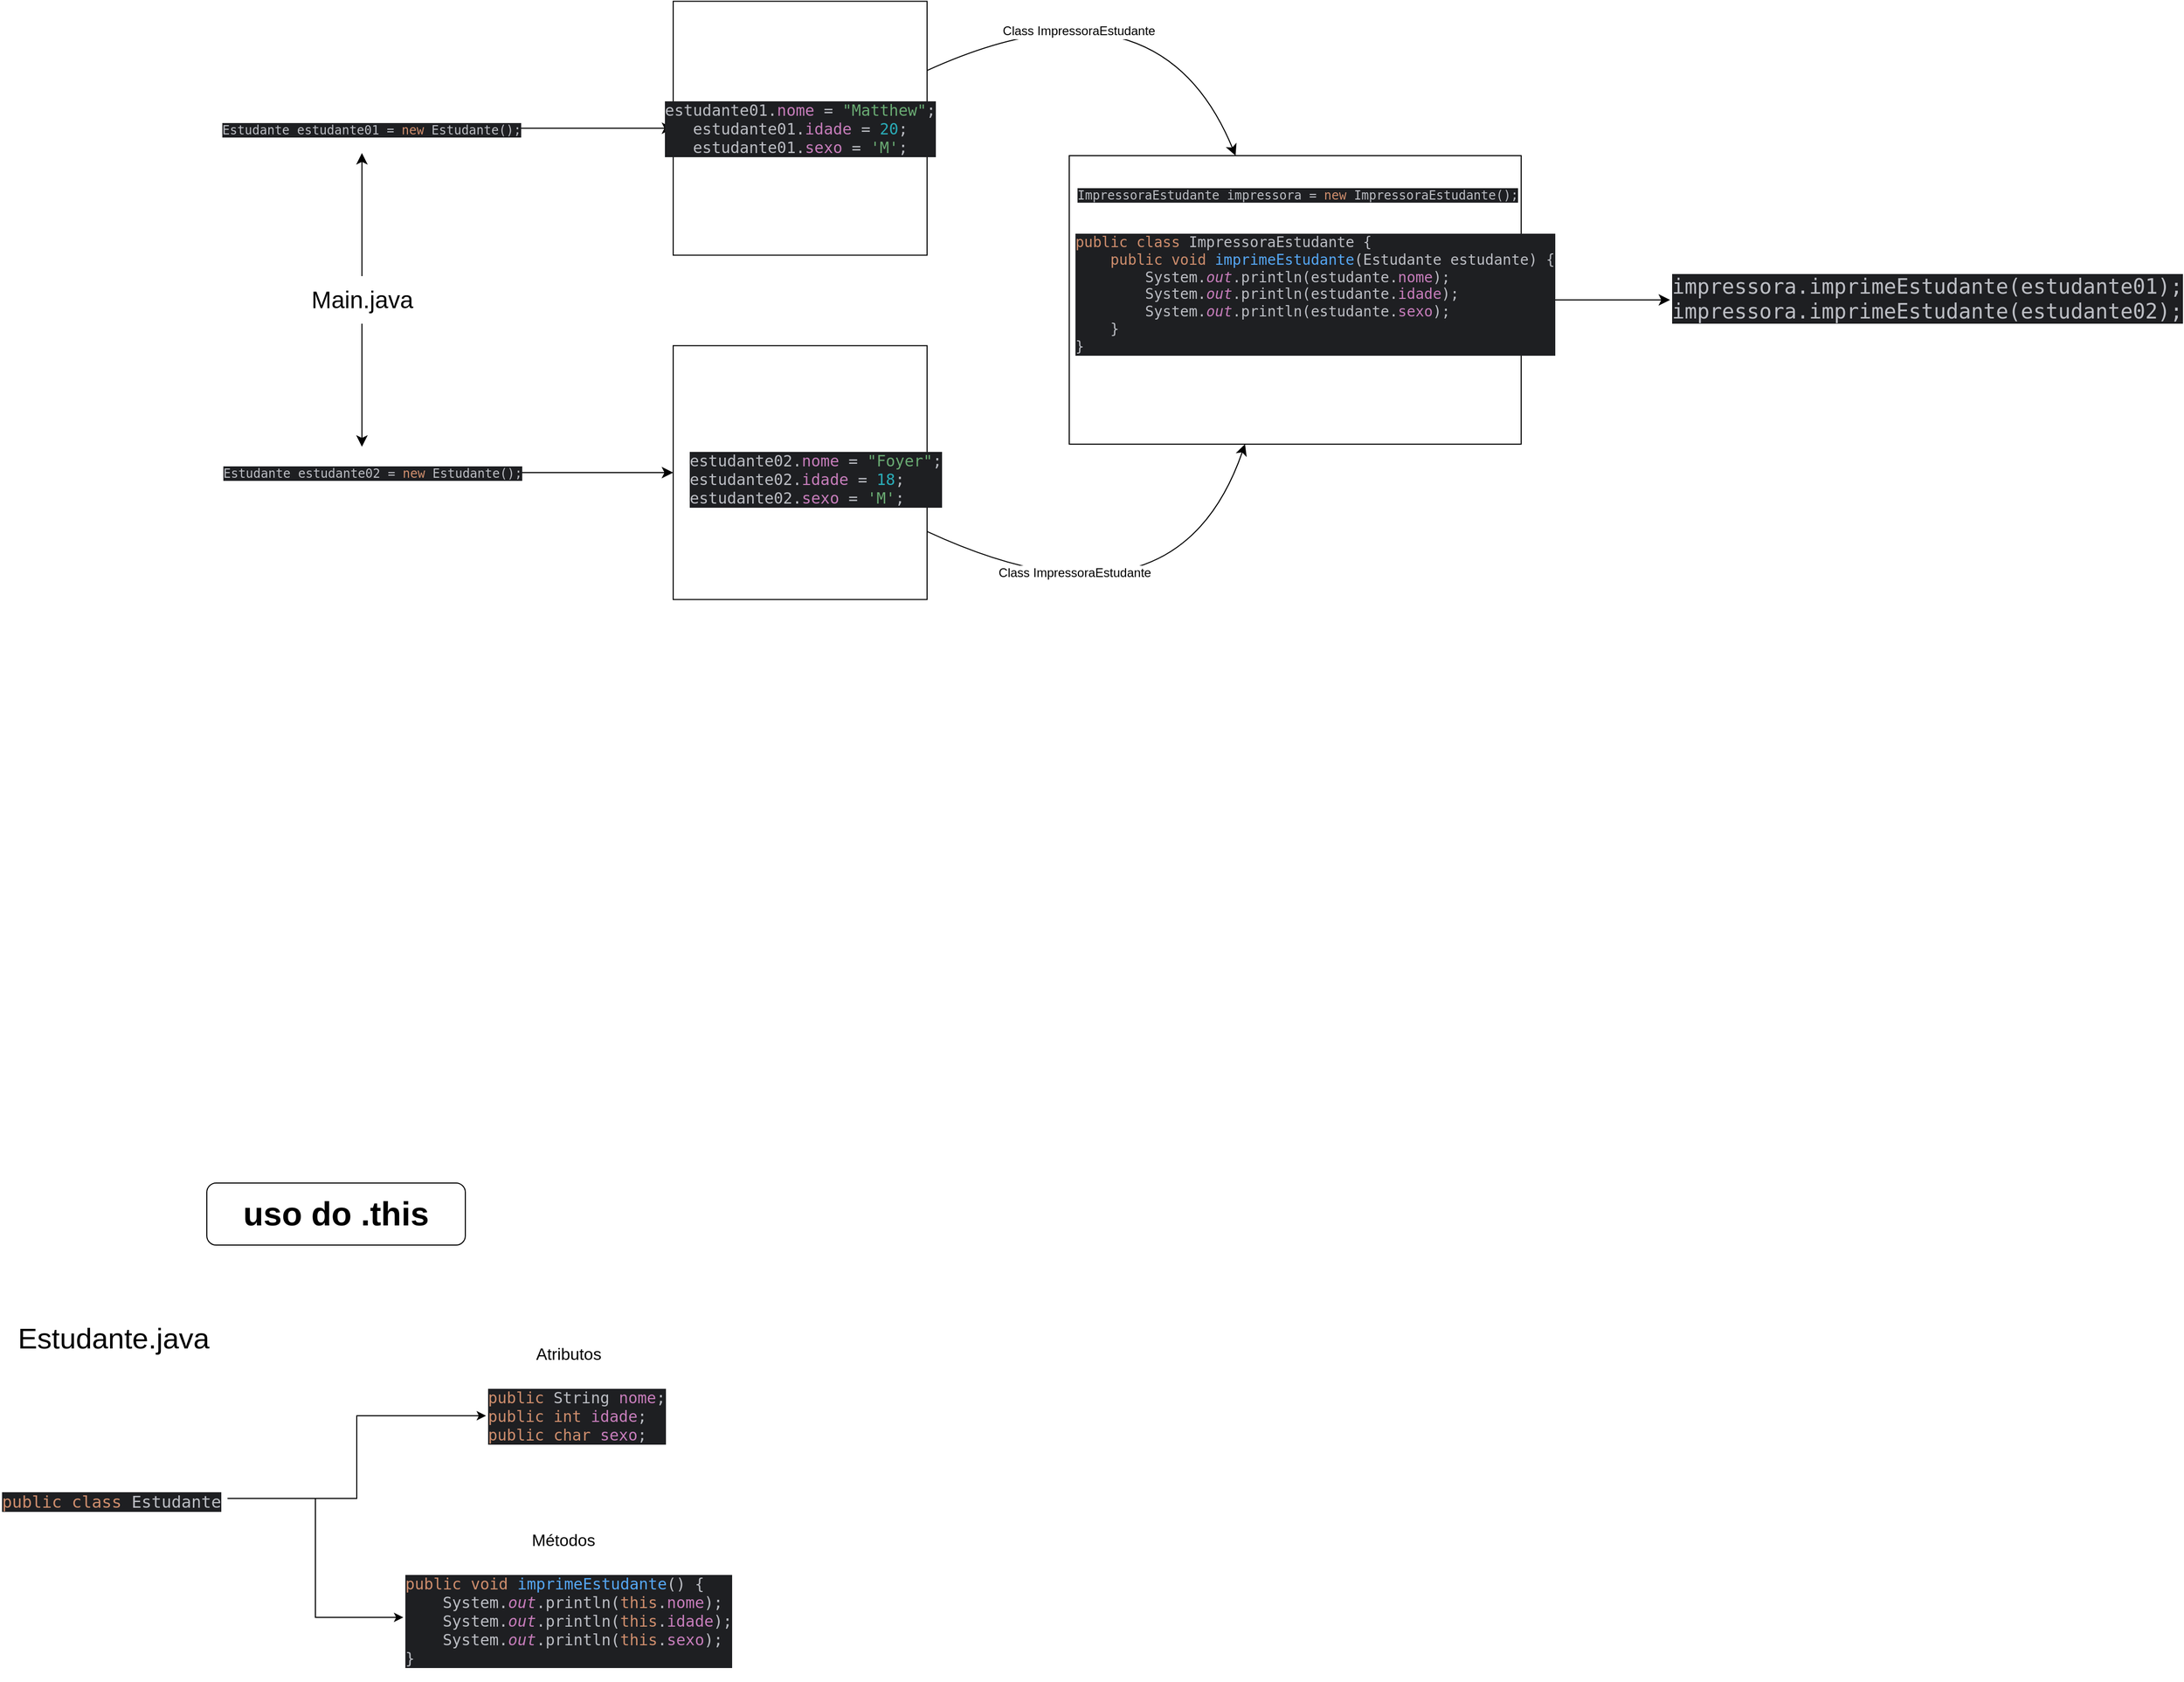 <mxfile version="26.2.4">
  <diagram name="Página-1" id="Ey6L-FTHbJj4TmoRh0M2">
    <mxGraphModel dx="2646" dy="2235" grid="1" gridSize="10" guides="1" tooltips="1" connect="1" arrows="1" fold="1" page="0" pageScale="1" pageWidth="827" pageHeight="1169" math="0" shadow="0">
      <root>
        <mxCell id="0" />
        <mxCell id="1" parent="0" />
        <mxCell id="twOzlOVvtVcaF5eA91oe-12" value="" style="rounded=1;whiteSpace=wrap;html=1;" vertex="1" parent="1">
          <mxGeometry x="-580" y="260" width="250" height="60" as="geometry" />
        </mxCell>
        <mxCell id="tC1NBLTRWVenez_bApRF-6" style="edgeStyle=none;curved=1;rounded=0;orthogonalLoop=1;jettySize=auto;html=1;fontSize=12;startSize=8;endSize=8;" parent="1" edge="1">
          <mxGeometry relative="1" as="geometry">
            <mxPoint x="-293" y="-760" as="sourcePoint" />
            <mxPoint x="-129" y="-760" as="targetPoint" />
          </mxGeometry>
        </mxCell>
        <mxCell id="tC1NBLTRWVenez_bApRF-2" value="&lt;div style=&quot;background-color:#1e1f22;color:#bcbec4&quot;&gt;&lt;pre style=&quot;font-family:&#39;JetBrains Mono&#39;,monospace;font-size:9,8pt;&quot;&gt;Estudante estudante01 = &lt;span style=&quot;color:#cf8e6d;&quot;&gt;new &lt;/span&gt;Estudante();&lt;/pre&gt;&lt;/div&gt;" style="text;whiteSpace=wrap;html=1;" parent="1" vertex="1">
          <mxGeometry x="-567" y="-784" width="274" height="48" as="geometry" />
        </mxCell>
        <mxCell id="tC1NBLTRWVenez_bApRF-7" style="edgeStyle=none;curved=1;rounded=0;orthogonalLoop=1;jettySize=auto;html=1;fontSize=12;startSize=8;endSize=8;entryX=0;entryY=0.5;entryDx=0;entryDy=0;" parent="1" source="tC1NBLTRWVenez_bApRF-3" target="tC1NBLTRWVenez_bApRF-8" edge="1">
          <mxGeometry relative="1" as="geometry">
            <mxPoint x="-142" y="-427" as="targetPoint" />
          </mxGeometry>
        </mxCell>
        <mxCell id="tC1NBLTRWVenez_bApRF-3" value="&lt;div style=&quot;background-color:#1e1f22;color:#bcbec4&quot;&gt;&lt;pre style=&quot;font-family:&#39;JetBrains Mono&#39;,monospace;font-size:9,8pt;&quot;&gt;Estudante estudante02 = &lt;span style=&quot;color:#cf8e6d;&quot;&gt;new &lt;/span&gt;Estudante();&lt;br&gt;&lt;/pre&gt;&lt;/div&gt;" style="text;whiteSpace=wrap;html=1;" parent="1" vertex="1">
          <mxGeometry x="-566.5" y="-452" width="273" height="50" as="geometry" />
        </mxCell>
        <mxCell id="tC1NBLTRWVenez_bApRF-18" style="edgeStyle=none;curved=1;rounded=0;orthogonalLoop=1;jettySize=auto;html=1;fontSize=12;startSize=8;endSize=8;" parent="1" source="tC1NBLTRWVenez_bApRF-4" target="tC1NBLTRWVenez_bApRF-16" edge="1">
          <mxGeometry relative="1" as="geometry">
            <Array as="points">
              <mxPoint x="339" y="-917" />
            </Array>
          </mxGeometry>
        </mxCell>
        <mxCell id="tC1NBLTRWVenez_bApRF-23" value="Class ImpressoraEstudante" style="edgeLabel;html=1;align=center;verticalAlign=middle;resizable=0;points=[];fontSize=12;" parent="tC1NBLTRWVenez_bApRF-18" vertex="1" connectable="0">
          <mxGeometry x="-0.332" y="-25" relative="1" as="geometry">
            <mxPoint x="1" as="offset" />
          </mxGeometry>
        </mxCell>
        <mxCell id="tC1NBLTRWVenez_bApRF-4" value="&lt;div style=&quot;background-color: rgb(30, 31, 34); color: rgb(188, 190, 196);&quot;&gt;&lt;pre style=&quot;font-family:&#39;JetBrains Mono&#39;,monospace;font-size:9,8pt;&quot;&gt;&lt;font style=&quot;font-size: 15px;&quot;&gt;estudante01.&lt;span style=&quot;color: rgb(199, 125, 187);&quot;&gt;nome &lt;/span&gt;= &lt;span style=&quot;color: rgb(106, 171, 115);&quot;&gt;&quot;Matthew&quot;&lt;/span&gt;;&lt;br&gt;estudante01.&lt;span style=&quot;color: rgb(199, 125, 187);&quot;&gt;idade &lt;/span&gt;= &lt;span style=&quot;color: rgb(42, 172, 184);&quot;&gt;20&lt;/span&gt;;&lt;br&gt;estudante01.&lt;span style=&quot;color: rgb(199, 125, 187);&quot;&gt;sexo &lt;/span&gt;= &lt;span style=&quot;color: rgb(106, 171, 115);&quot;&gt;&#39;M&#39;&lt;/span&gt;;&lt;/font&gt;&lt;/pre&gt;&lt;/div&gt;" style="whiteSpace=wrap;html=1;aspect=fixed;" parent="1" vertex="1">
          <mxGeometry x="-129" y="-882.75" width="245.5" height="245.5" as="geometry" />
        </mxCell>
        <mxCell id="tC1NBLTRWVenez_bApRF-19" style="edgeStyle=none;curved=1;rounded=0;orthogonalLoop=1;jettySize=auto;html=1;fontSize=12;startSize=8;endSize=8;" parent="1" source="tC1NBLTRWVenez_bApRF-8" target="tC1NBLTRWVenez_bApRF-16" edge="1">
          <mxGeometry relative="1" as="geometry">
            <Array as="points">
              <mxPoint x="356" y="-259" />
            </Array>
          </mxGeometry>
        </mxCell>
        <mxCell id="tC1NBLTRWVenez_bApRF-24" value="Class ImpressoraEstudante" style="edgeLabel;html=1;align=center;verticalAlign=middle;resizable=0;points=[];fontSize=12;" parent="tC1NBLTRWVenez_bApRF-19" vertex="1" connectable="0">
          <mxGeometry x="-0.383" y="24" relative="1" as="geometry">
            <mxPoint as="offset" />
          </mxGeometry>
        </mxCell>
        <mxCell id="tC1NBLTRWVenez_bApRF-8" value="" style="whiteSpace=wrap;html=1;aspect=fixed;" parent="1" vertex="1">
          <mxGeometry x="-129" y="-549.75" width="245.5" height="245.5" as="geometry" />
        </mxCell>
        <mxCell id="tC1NBLTRWVenez_bApRF-9" value="&lt;div style=&quot;background-color: rgb(30, 31, 34); color: rgb(188, 190, 196);&quot;&gt;&lt;pre style=&quot;font-family:&#39;JetBrains Mono&#39;,monospace;font-size:9,8pt;&quot;&gt;&lt;font style=&quot;font-size: 15px;&quot;&gt;estudante02.&lt;span style=&quot;color: rgb(199, 125, 187);&quot;&gt;nome &lt;/span&gt;= &lt;span style=&quot;color: rgb(106, 171, 115);&quot;&gt;&quot;Foyer&quot;&lt;/span&gt;;&lt;br&gt;estudante02.&lt;span style=&quot;color: rgb(199, 125, 187);&quot;&gt;idade &lt;/span&gt;= &lt;span style=&quot;color: rgb(42, 172, 184);&quot;&gt;18&lt;/span&gt;;&lt;br&gt;estudante02.&lt;span style=&quot;color: rgb(199, 125, 187);&quot;&gt;sexo &lt;/span&gt;= &lt;span style=&quot;color: rgb(106, 171, 115);&quot;&gt;&#39;M&#39;&lt;/span&gt;;&lt;/font&gt;&lt;/pre&gt;&lt;/div&gt;" style="text;whiteSpace=wrap;html=1;" parent="1" vertex="1">
          <mxGeometry x="-115" y="-466" width="206" height="90" as="geometry" />
        </mxCell>
        <mxCell id="tC1NBLTRWVenez_bApRF-12" style="edgeStyle=none;curved=1;rounded=0;orthogonalLoop=1;jettySize=auto;html=1;entryX=0.5;entryY=1;entryDx=0;entryDy=0;fontSize=12;startSize=8;endSize=8;" parent="1" source="tC1NBLTRWVenez_bApRF-10" target="tC1NBLTRWVenez_bApRF-2" edge="1">
          <mxGeometry relative="1" as="geometry" />
        </mxCell>
        <mxCell id="tC1NBLTRWVenez_bApRF-13" style="edgeStyle=none;curved=1;rounded=0;orthogonalLoop=1;jettySize=auto;html=1;entryX=0.5;entryY=0;entryDx=0;entryDy=0;fontSize=12;startSize=8;endSize=8;" parent="1" source="tC1NBLTRWVenez_bApRF-10" target="tC1NBLTRWVenez_bApRF-3" edge="1">
          <mxGeometry relative="1" as="geometry" />
        </mxCell>
        <mxCell id="tC1NBLTRWVenez_bApRF-10" value="&lt;font style=&quot;font-size: 23px;&quot;&gt;Main.java&lt;/font&gt;" style="text;strokeColor=none;align=center;fillColor=none;html=1;verticalAlign=middle;whiteSpace=wrap;rounded=0;fontSize=16;" parent="1" vertex="1">
          <mxGeometry x="-485.5" y="-617" width="111" height="46" as="geometry" />
        </mxCell>
        <mxCell id="tC1NBLTRWVenez_bApRF-22" style="edgeStyle=none;curved=1;rounded=0;orthogonalLoop=1;jettySize=auto;html=1;fontSize=12;startSize=8;endSize=8;" parent="1" source="tC1NBLTRWVenez_bApRF-16" target="tC1NBLTRWVenez_bApRF-21" edge="1">
          <mxGeometry relative="1" as="geometry" />
        </mxCell>
        <mxCell id="tC1NBLTRWVenez_bApRF-16" value="" style="rounded=0;whiteSpace=wrap;html=1;" parent="1" vertex="1">
          <mxGeometry x="254" y="-733.5" width="437" height="279" as="geometry" />
        </mxCell>
        <mxCell id="tC1NBLTRWVenez_bApRF-17" value="&lt;div style=&quot;background-color: rgb(30, 31, 34); color: rgb(188, 190, 196);&quot;&gt;&lt;pre style=&quot;font-family:&#39;JetBrains Mono&#39;,monospace;font-size:9,8pt;&quot;&gt;&lt;font style=&quot;font-size: 14px;&quot;&gt;&lt;span style=&quot;color: rgb(207, 142, 109);&quot;&gt;public class &lt;/span&gt;ImpressoraEstudante {&lt;br&gt;    &lt;span style=&quot;color: rgb(207, 142, 109);&quot;&gt;public void &lt;/span&gt;&lt;span style=&quot;color: rgb(86, 168, 245);&quot;&gt;imprimeEstudante&lt;/span&gt;(Estudante estudante) {&lt;br&gt;        System.&lt;span style=&quot;color: rgb(199, 125, 187); font-style: italic;&quot;&gt;out&lt;/span&gt;.println(estudante.&lt;span style=&quot;color: rgb(199, 125, 187);&quot;&gt;nome&lt;/span&gt;);        &lt;br&gt;        System.&lt;span style=&quot;color: rgb(199, 125, 187); font-style: italic;&quot;&gt;out&lt;/span&gt;.println(estudante.&lt;span style=&quot;color: rgb(199, 125, 187);&quot;&gt;idade&lt;/span&gt;);        &lt;br&gt;        System.&lt;span style=&quot;color: rgb(199, 125, 187); font-style: italic;&quot;&gt;out&lt;/span&gt;.println(estudante.&lt;span style=&quot;color: rgb(199, 125, 187);&quot;&gt;sexo&lt;/span&gt;);        &lt;br&gt;    }&lt;br&gt;}&lt;/font&gt;&lt;/pre&gt;&lt;/div&gt;" style="text;whiteSpace=wrap;html=1;" parent="1" vertex="1">
          <mxGeometry x="258" y="-677" width="366" height="122" as="geometry" />
        </mxCell>
        <mxCell id="tC1NBLTRWVenez_bApRF-20" value="&lt;div style=&quot;background-color:#1e1f22;color:#bcbec4&quot;&gt;&lt;pre style=&quot;font-family:&#39;JetBrains Mono&#39;,monospace;font-size:9,8pt;&quot;&gt;ImpressoraEstudante impressora = &lt;span style=&quot;color:#cf8e6d;&quot;&gt;new &lt;/span&gt;ImpressoraEstudante();&lt;/pre&gt;&lt;/div&gt;" style="text;whiteSpace=wrap;html=1;" parent="1" vertex="1">
          <mxGeometry x="260.005" y="-721.004" width="417" height="60" as="geometry" />
        </mxCell>
        <mxCell id="tC1NBLTRWVenez_bApRF-21" value="&lt;div style=&quot;background-color: rgb(30, 31, 34); color: rgb(188, 190, 196);&quot;&gt;&lt;pre style=&quot;font-family:&#39;JetBrains Mono&#39;,monospace;font-size:9,8pt;&quot;&gt;&lt;font style=&quot;font-size: 20px;&quot;&gt;impressora.imprimeEstudante(estudante01);&lt;br&gt;impressora.imprimeEstudante(estudante02);&lt;/font&gt;&lt;/pre&gt;&lt;/div&gt;" style="text;whiteSpace=wrap;html=1;" parent="1" vertex="1">
          <mxGeometry x="835" y="-637.75" width="465" height="87.5" as="geometry" />
        </mxCell>
        <mxCell id="twOzlOVvtVcaF5eA91oe-1" value="&lt;font style=&quot;font-size: 28px;&quot;&gt;Estudante.java&lt;/font&gt;" style="text;strokeColor=none;align=center;fillColor=none;html=1;verticalAlign=middle;whiteSpace=wrap;rounded=0;" vertex="1" parent="1">
          <mxGeometry x="-770" y="390" width="200" height="40" as="geometry" />
        </mxCell>
        <mxCell id="twOzlOVvtVcaF5eA91oe-4" style="edgeStyle=orthogonalEdgeStyle;rounded=0;orthogonalLoop=1;jettySize=auto;html=1;entryX=0;entryY=0.5;entryDx=0;entryDy=0;" edge="1" parent="1" source="twOzlOVvtVcaF5eA91oe-2" target="twOzlOVvtVcaF5eA91oe-3">
          <mxGeometry relative="1" as="geometry">
            <mxPoint x="-420" y="545" as="targetPoint" />
          </mxGeometry>
        </mxCell>
        <mxCell id="twOzlOVvtVcaF5eA91oe-10" style="edgeStyle=orthogonalEdgeStyle;rounded=0;orthogonalLoop=1;jettySize=auto;html=1;entryX=0;entryY=0.5;entryDx=0;entryDy=0;" edge="1" parent="1" source="twOzlOVvtVcaF5eA91oe-2" target="twOzlOVvtVcaF5eA91oe-9">
          <mxGeometry relative="1" as="geometry" />
        </mxCell>
        <mxCell id="twOzlOVvtVcaF5eA91oe-2" value="&lt;div style=&quot;background-color: rgb(30, 31, 34); color: rgb(188, 190, 196);&quot;&gt;&lt;pre style=&quot;font-family:&#39;JetBrains Mono&#39;,monospace;font-size:9,8pt;&quot;&gt;&lt;font style=&quot;font-size: 16px;&quot;&gt;&lt;span style=&quot;color: rgb(207, 142, 109);&quot;&gt;public class &lt;/span&gt;Estudante&lt;/font&gt;&lt;/pre&gt;&lt;/div&gt;" style="text;whiteSpace=wrap;html=1;" vertex="1" parent="1">
          <mxGeometry x="-780" y="540" width="220" height="50" as="geometry" />
        </mxCell>
        <mxCell id="twOzlOVvtVcaF5eA91oe-3" value="&lt;div style=&quot;background-color: rgb(30, 31, 34); color: rgb(188, 190, 196);&quot;&gt;&lt;pre style=&quot;font-family:&#39;JetBrains Mono&#39;,monospace;font-size:9,8pt;&quot;&gt;&lt;font style=&quot;font-size: 15px;&quot;&gt;&lt;span style=&quot;color: rgb(207, 142, 109);&quot;&gt;public &lt;/span&gt;String &lt;span style=&quot;color: rgb(199, 125, 187);&quot;&gt;nome&lt;/span&gt;;&lt;br&gt;&lt;span style=&quot;color: rgb(207, 142, 109);&quot;&gt;public int &lt;/span&gt;&lt;span style=&quot;color: rgb(199, 125, 187);&quot;&gt;idade&lt;/span&gt;;&lt;br&gt;&lt;span style=&quot;color: rgb(207, 142, 109);&quot;&gt;public char &lt;/span&gt;&lt;span style=&quot;color: rgb(199, 125, 187);&quot;&gt;sexo&lt;/span&gt;;&lt;/font&gt;&lt;/pre&gt;&lt;/div&gt;" style="text;whiteSpace=wrap;html=1;" vertex="1" parent="1">
          <mxGeometry x="-310" y="440" width="170" height="90" as="geometry" />
        </mxCell>
        <mxCell id="twOzlOVvtVcaF5eA91oe-5" value="&lt;font style=&quot;font-size: 16px;&quot;&gt;Atributos&lt;/font&gt;" style="text;strokeColor=none;align=center;fillColor=none;html=1;verticalAlign=middle;whiteSpace=wrap;rounded=0;" vertex="1" parent="1">
          <mxGeometry x="-260" y="410" width="60" height="30" as="geometry" />
        </mxCell>
        <mxCell id="twOzlOVvtVcaF5eA91oe-6" value="&lt;font style=&quot;font-size: 16px;&quot;&gt;Métodos&lt;/font&gt;" style="text;strokeColor=none;align=center;fillColor=none;html=1;verticalAlign=middle;whiteSpace=wrap;rounded=0;" vertex="1" parent="1">
          <mxGeometry x="-265" y="590" width="60" height="30" as="geometry" />
        </mxCell>
        <mxCell id="twOzlOVvtVcaF5eA91oe-9" value="&lt;div style=&quot;background-color: rgb(30, 31, 34); color: rgb(188, 190, 196);&quot;&gt;&lt;pre style=&quot;font-family:&#39;JetBrains Mono&#39;,monospace;font-size:9,8pt;&quot;&gt;&lt;font style=&quot;font-size: 15px;&quot;&gt;&lt;span style=&quot;color: rgb(207, 142, 109);&quot;&gt;public void &lt;/span&gt;&lt;span style=&quot;color: rgb(86, 168, 245);&quot;&gt;imprimeEstudante&lt;/span&gt;() {&lt;br&gt;    System.&lt;span style=&quot;color: rgb(199, 125, 187); font-style: italic;&quot;&gt;out&lt;/span&gt;.println(&lt;span style=&quot;color: rgb(207, 142, 109);&quot;&gt;this&lt;/span&gt;.&lt;span style=&quot;color: rgb(199, 125, 187);&quot;&gt;nome&lt;/span&gt;);&lt;br&gt;    System.&lt;span style=&quot;color: rgb(199, 125, 187); font-style: italic;&quot;&gt;out&lt;/span&gt;.println(&lt;span style=&quot;color: rgb(207, 142, 109);&quot;&gt;this&lt;/span&gt;.&lt;span style=&quot;color: rgb(199, 125, 187);&quot;&gt;idade&lt;/span&gt;);&lt;br&gt;    System.&lt;span style=&quot;color: rgb(199, 125, 187); font-style: italic;&quot;&gt;out&lt;/span&gt;.println(&lt;span style=&quot;color: rgb(207, 142, 109);&quot;&gt;this&lt;/span&gt;.&lt;span style=&quot;color: rgb(199, 125, 187);&quot;&gt;sexo&lt;/span&gt;);&lt;br&gt;}&lt;/font&gt;&lt;/pre&gt;&lt;/div&gt;" style="text;whiteSpace=wrap;html=1;" vertex="1" parent="1">
          <mxGeometry x="-390" y="620" width="340" height="120" as="geometry" />
        </mxCell>
        <mxCell id="twOzlOVvtVcaF5eA91oe-11" value="&lt;b&gt;&lt;font style=&quot;font-size: 32px;&quot;&gt;uso do .this&lt;/font&gt;&lt;/b&gt;" style="text;strokeColor=none;align=center;fillColor=none;html=1;verticalAlign=middle;whiteSpace=wrap;rounded=0;" vertex="1" parent="1">
          <mxGeometry x="-550" y="260" width="190" height="60" as="geometry" />
        </mxCell>
      </root>
    </mxGraphModel>
  </diagram>
</mxfile>
